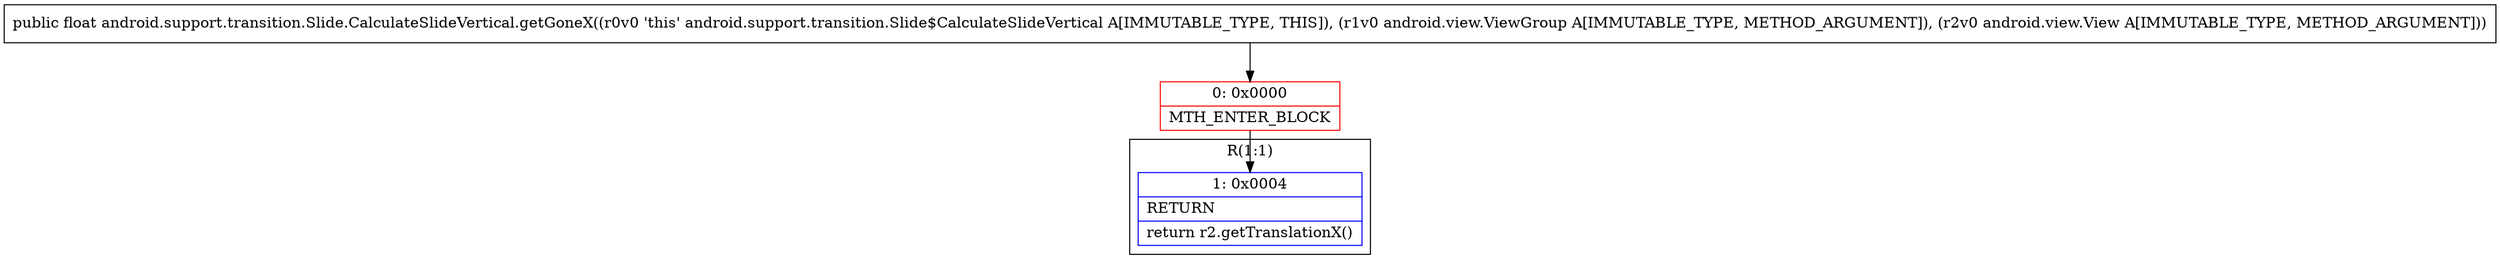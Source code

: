 digraph "CFG forandroid.support.transition.Slide.CalculateSlideVertical.getGoneX(Landroid\/view\/ViewGroup;Landroid\/view\/View;)F" {
subgraph cluster_Region_1500799804 {
label = "R(1:1)";
node [shape=record,color=blue];
Node_1 [shape=record,label="{1\:\ 0x0004|RETURN\l|return r2.getTranslationX()\l}"];
}
Node_0 [shape=record,color=red,label="{0\:\ 0x0000|MTH_ENTER_BLOCK\l}"];
MethodNode[shape=record,label="{public float android.support.transition.Slide.CalculateSlideVertical.getGoneX((r0v0 'this' android.support.transition.Slide$CalculateSlideVertical A[IMMUTABLE_TYPE, THIS]), (r1v0 android.view.ViewGroup A[IMMUTABLE_TYPE, METHOD_ARGUMENT]), (r2v0 android.view.View A[IMMUTABLE_TYPE, METHOD_ARGUMENT])) }"];
MethodNode -> Node_0;
Node_0 -> Node_1;
}

